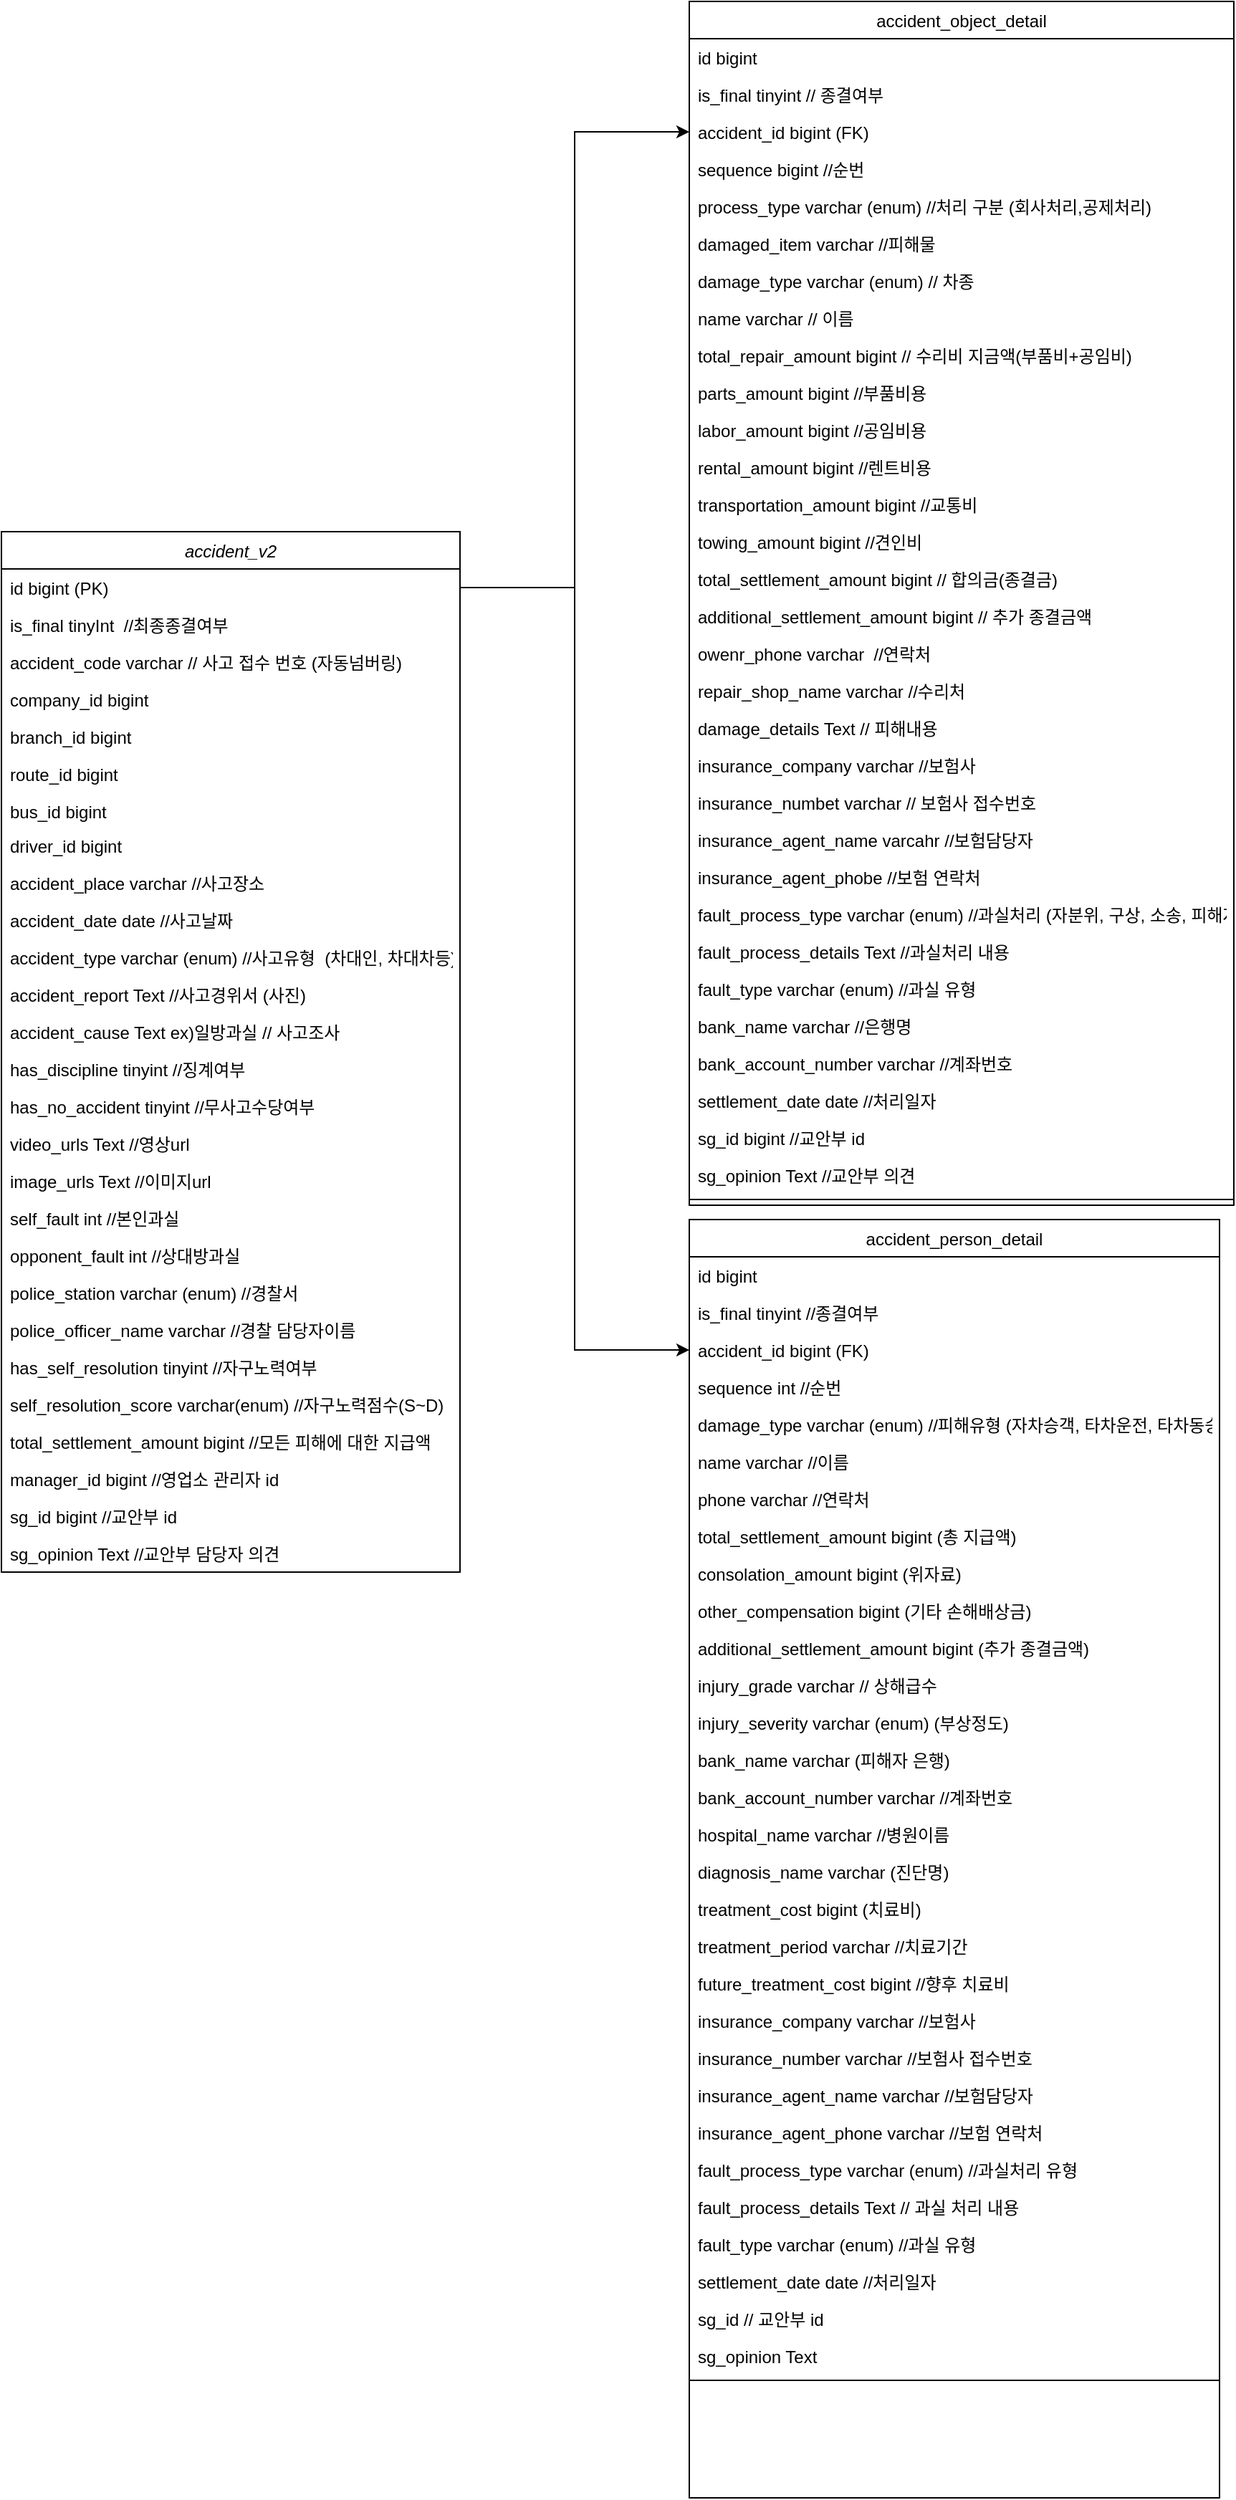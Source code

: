 <mxfile version="28.0.7">
  <diagram id="C5RBs43oDa-KdzZeNtuy" name="Page-1">
    <mxGraphModel dx="915" dy="1606" grid="1" gridSize="10" guides="1" tooltips="1" connect="1" arrows="1" fold="1" page="1" pageScale="1" pageWidth="827" pageHeight="1169" math="0" shadow="0">
      <root>
        <mxCell id="WIyWlLk6GJQsqaUBKTNV-0" />
        <mxCell id="WIyWlLk6GJQsqaUBKTNV-1" parent="WIyWlLk6GJQsqaUBKTNV-0" />
        <mxCell id="zkfFHV4jXpPFQw0GAbJ--0" value="accident_v2" style="swimlane;fontStyle=2;align=center;verticalAlign=top;childLayout=stackLayout;horizontal=1;startSize=26;horizontalStack=0;resizeParent=1;resizeLast=0;collapsible=1;marginBottom=0;rounded=0;shadow=0;strokeWidth=1;" parent="WIyWlLk6GJQsqaUBKTNV-1" vertex="1">
          <mxGeometry x="220" y="120" width="320" height="726" as="geometry">
            <mxRectangle x="230" y="140" width="160" height="26" as="alternateBounds" />
          </mxGeometry>
        </mxCell>
        <mxCell id="zkfFHV4jXpPFQw0GAbJ--1" value="id bigint (PK)" style="text;align=left;verticalAlign=top;spacingLeft=4;spacingRight=4;overflow=hidden;rotatable=0;points=[[0,0.5],[1,0.5]];portConstraint=eastwest;" parent="zkfFHV4jXpPFQw0GAbJ--0" vertex="1">
          <mxGeometry y="26" width="320" height="26" as="geometry" />
        </mxCell>
        <mxCell id="NTvxNlhx3VJAldwJsIOw-40" value="is_final tinyInt  //최종종결여부" style="text;align=left;verticalAlign=top;spacingLeft=4;spacingRight=4;overflow=hidden;rotatable=0;points=[[0,0.5],[1,0.5]];portConstraint=eastwest;rounded=0;shadow=0;html=0;" parent="zkfFHV4jXpPFQw0GAbJ--0" vertex="1">
          <mxGeometry y="52" width="320" height="26" as="geometry" />
        </mxCell>
        <mxCell id="zkfFHV4jXpPFQw0GAbJ--2" value="accident_code varchar // 사고 접수 번호 (자동넘버링)" style="text;align=left;verticalAlign=top;spacingLeft=4;spacingRight=4;overflow=hidden;rotatable=0;points=[[0,0.5],[1,0.5]];portConstraint=eastwest;rounded=0;shadow=0;html=0;" parent="zkfFHV4jXpPFQw0GAbJ--0" vertex="1">
          <mxGeometry y="78" width="320" height="26" as="geometry" />
        </mxCell>
        <mxCell id="zkfFHV4jXpPFQw0GAbJ--3" value="company_id bigint" style="text;align=left;verticalAlign=top;spacingLeft=4;spacingRight=4;overflow=hidden;rotatable=0;points=[[0,0.5],[1,0.5]];portConstraint=eastwest;rounded=0;shadow=0;html=0;" parent="zkfFHV4jXpPFQw0GAbJ--0" vertex="1">
          <mxGeometry y="104" width="320" height="26" as="geometry" />
        </mxCell>
        <mxCell id="NTvxNlhx3VJAldwJsIOw-1" value="branch_id bigint" style="text;align=left;verticalAlign=top;spacingLeft=4;spacingRight=4;overflow=hidden;rotatable=0;points=[[0,0.5],[1,0.5]];portConstraint=eastwest;rounded=0;shadow=0;html=0;" parent="zkfFHV4jXpPFQw0GAbJ--0" vertex="1">
          <mxGeometry y="130" width="320" height="26" as="geometry" />
        </mxCell>
        <mxCell id="NTvxNlhx3VJAldwJsIOw-0" value="route_id bigint" style="text;align=left;verticalAlign=top;spacingLeft=4;spacingRight=4;overflow=hidden;rotatable=0;points=[[0,0.5],[1,0.5]];portConstraint=eastwest;rounded=0;shadow=0;html=0;" parent="zkfFHV4jXpPFQw0GAbJ--0" vertex="1">
          <mxGeometry y="156" width="320" height="26" as="geometry" />
        </mxCell>
        <mxCell id="NTvxNlhx3VJAldwJsIOw-2" value="bus_id bigint" style="text;align=left;verticalAlign=top;spacingLeft=4;spacingRight=4;overflow=hidden;rotatable=0;points=[[0,0.5],[1,0.5]];portConstraint=eastwest;rounded=0;shadow=0;html=0;" parent="zkfFHV4jXpPFQw0GAbJ--0" vertex="1">
          <mxGeometry y="182" width="320" height="24" as="geometry" />
        </mxCell>
        <mxCell id="NTvxNlhx3VJAldwJsIOw-4" value="driver_id bigint" style="text;align=left;verticalAlign=top;spacingLeft=4;spacingRight=4;overflow=hidden;rotatable=0;points=[[0,0.5],[1,0.5]];portConstraint=eastwest;rounded=0;shadow=0;html=0;" parent="zkfFHV4jXpPFQw0GAbJ--0" vertex="1">
          <mxGeometry y="206" width="320" height="26" as="geometry" />
        </mxCell>
        <mxCell id="NTvxNlhx3VJAldwJsIOw-5" value="accident_place varchar //사고장소" style="text;align=left;verticalAlign=top;spacingLeft=4;spacingRight=4;overflow=hidden;rotatable=0;points=[[0,0.5],[1,0.5]];portConstraint=eastwest;rounded=0;shadow=0;html=0;" parent="zkfFHV4jXpPFQw0GAbJ--0" vertex="1">
          <mxGeometry y="232" width="320" height="26" as="geometry" />
        </mxCell>
        <mxCell id="NTvxNlhx3VJAldwJsIOw-3" value="accident_date date //사고날짜" style="text;align=left;verticalAlign=top;spacingLeft=4;spacingRight=4;overflow=hidden;rotatable=0;points=[[0,0.5],[1,0.5]];portConstraint=eastwest;rounded=0;shadow=0;html=0;" parent="zkfFHV4jXpPFQw0GAbJ--0" vertex="1">
          <mxGeometry y="258" width="320" height="26" as="geometry" />
        </mxCell>
        <mxCell id="NTvxNlhx3VJAldwJsIOw-6" value="accident_type varchar (enum) //사고유형  (차대인, 차대차등)" style="text;align=left;verticalAlign=top;spacingLeft=4;spacingRight=4;overflow=hidden;rotatable=0;points=[[0,0.5],[1,0.5]];portConstraint=eastwest;rounded=0;shadow=0;html=0;" parent="zkfFHV4jXpPFQw0GAbJ--0" vertex="1">
          <mxGeometry y="284" width="320" height="26" as="geometry" />
        </mxCell>
        <mxCell id="NTvxNlhx3VJAldwJsIOw-7" value="accident_report Text //사고경위서 (사진)" style="text;align=left;verticalAlign=top;spacingLeft=4;spacingRight=4;overflow=hidden;rotatable=0;points=[[0,0.5],[1,0.5]];portConstraint=eastwest;rounded=0;shadow=0;html=0;" parent="zkfFHV4jXpPFQw0GAbJ--0" vertex="1">
          <mxGeometry y="310" width="320" height="26" as="geometry" />
        </mxCell>
        <mxCell id="NTvxNlhx3VJAldwJsIOw-30" value="accident_cause Text ex)일방과실 // 사고조사" style="text;align=left;verticalAlign=top;spacingLeft=4;spacingRight=4;overflow=hidden;rotatable=0;points=[[0,0.5],[1,0.5]];portConstraint=eastwest;rounded=0;shadow=0;html=0;" parent="zkfFHV4jXpPFQw0GAbJ--0" vertex="1">
          <mxGeometry y="336" width="320" height="26" as="geometry" />
        </mxCell>
        <mxCell id="NTvxNlhx3VJAldwJsIOw-9" value="has_discipline tinyint //징계여부" style="text;align=left;verticalAlign=top;spacingLeft=4;spacingRight=4;overflow=hidden;rotatable=0;points=[[0,0.5],[1,0.5]];portConstraint=eastwest;rounded=0;shadow=0;html=0;" parent="zkfFHV4jXpPFQw0GAbJ--0" vertex="1">
          <mxGeometry y="362" width="320" height="26" as="geometry" />
        </mxCell>
        <mxCell id="NTvxNlhx3VJAldwJsIOw-10" value="has_no_accident tinyint //무사고수당여부" style="text;align=left;verticalAlign=top;spacingLeft=4;spacingRight=4;overflow=hidden;rotatable=0;points=[[0,0.5],[1,0.5]];portConstraint=eastwest;rounded=0;shadow=0;html=0;" parent="zkfFHV4jXpPFQw0GAbJ--0" vertex="1">
          <mxGeometry y="388" width="320" height="26" as="geometry" />
        </mxCell>
        <mxCell id="NTvxNlhx3VJAldwJsIOw-11" value="video_urls Text //영상url" style="text;align=left;verticalAlign=top;spacingLeft=4;spacingRight=4;overflow=hidden;rotatable=0;points=[[0,0.5],[1,0.5]];portConstraint=eastwest;rounded=0;shadow=0;html=0;" parent="zkfFHV4jXpPFQw0GAbJ--0" vertex="1">
          <mxGeometry y="414" width="320" height="26" as="geometry" />
        </mxCell>
        <mxCell id="NTvxNlhx3VJAldwJsIOw-12" value="image_urls Text //이미지url" style="text;align=left;verticalAlign=top;spacingLeft=4;spacingRight=4;overflow=hidden;rotatable=0;points=[[0,0.5],[1,0.5]];portConstraint=eastwest;rounded=0;shadow=0;html=0;" parent="zkfFHV4jXpPFQw0GAbJ--0" vertex="1">
          <mxGeometry y="440" width="320" height="26" as="geometry" />
        </mxCell>
        <mxCell id="NTvxNlhx3VJAldwJsIOw-32" value="self_fault int //본인과실" style="text;align=left;verticalAlign=top;spacingLeft=4;spacingRight=4;overflow=hidden;rotatable=0;points=[[0,0.5],[1,0.5]];portConstraint=eastwest;rounded=0;shadow=0;html=0;" parent="zkfFHV4jXpPFQw0GAbJ--0" vertex="1">
          <mxGeometry y="466" width="320" height="26" as="geometry" />
        </mxCell>
        <mxCell id="NTvxNlhx3VJAldwJsIOw-34" value="opponent_fault int //상대방과실" style="text;align=left;verticalAlign=top;spacingLeft=4;spacingRight=4;overflow=hidden;rotatable=0;points=[[0,0.5],[1,0.5]];portConstraint=eastwest;rounded=0;shadow=0;html=0;" parent="zkfFHV4jXpPFQw0GAbJ--0" vertex="1">
          <mxGeometry y="492" width="320" height="26" as="geometry" />
        </mxCell>
        <mxCell id="NTvxNlhx3VJAldwJsIOw-35" value="police_station varchar (enum) //경찰서" style="text;align=left;verticalAlign=top;spacingLeft=4;spacingRight=4;overflow=hidden;rotatable=0;points=[[0,0.5],[1,0.5]];portConstraint=eastwest;rounded=0;shadow=0;html=0;" parent="zkfFHV4jXpPFQw0GAbJ--0" vertex="1">
          <mxGeometry y="518" width="320" height="26" as="geometry" />
        </mxCell>
        <mxCell id="NTvxNlhx3VJAldwJsIOw-36" value="police_officer_name varchar //경찰 담당자이름" style="text;align=left;verticalAlign=top;spacingLeft=4;spacingRight=4;overflow=hidden;rotatable=0;points=[[0,0.5],[1,0.5]];portConstraint=eastwest;rounded=0;shadow=0;html=0;" parent="zkfFHV4jXpPFQw0GAbJ--0" vertex="1">
          <mxGeometry y="544" width="320" height="26" as="geometry" />
        </mxCell>
        <mxCell id="NTvxNlhx3VJAldwJsIOw-37" value="has_self_resolution tinyint //자구노력여부" style="text;align=left;verticalAlign=top;spacingLeft=4;spacingRight=4;overflow=hidden;rotatable=0;points=[[0,0.5],[1,0.5]];portConstraint=eastwest;rounded=0;shadow=0;html=0;" parent="zkfFHV4jXpPFQw0GAbJ--0" vertex="1">
          <mxGeometry y="570" width="320" height="26" as="geometry" />
        </mxCell>
        <mxCell id="NTvxNlhx3VJAldwJsIOw-33" value="self_resolution_score varchar(enum) //자구노력점수(S~D)" style="text;align=left;verticalAlign=top;spacingLeft=4;spacingRight=4;overflow=hidden;rotatable=0;points=[[0,0.5],[1,0.5]];portConstraint=eastwest;rounded=0;shadow=0;html=0;" parent="zkfFHV4jXpPFQw0GAbJ--0" vertex="1">
          <mxGeometry y="596" width="320" height="26" as="geometry" />
        </mxCell>
        <mxCell id="NTvxNlhx3VJAldwJsIOw-130" value="total_settlement_amount bigint //모든 피해에 대한 지급액" style="text;align=left;verticalAlign=top;spacingLeft=4;spacingRight=4;overflow=hidden;rotatable=0;points=[[0,0.5],[1,0.5]];portConstraint=eastwest;rounded=0;shadow=0;html=0;" parent="zkfFHV4jXpPFQw0GAbJ--0" vertex="1">
          <mxGeometry y="622" width="320" height="26" as="geometry" />
        </mxCell>
        <mxCell id="NTvxNlhx3VJAldwJsIOw-38" value="manager_id bigint //영업소 관리자 id" style="text;align=left;verticalAlign=top;spacingLeft=4;spacingRight=4;overflow=hidden;rotatable=0;points=[[0,0.5],[1,0.5]];portConstraint=eastwest;rounded=0;shadow=0;html=0;" parent="zkfFHV4jXpPFQw0GAbJ--0" vertex="1">
          <mxGeometry y="648" width="320" height="26" as="geometry" />
        </mxCell>
        <mxCell id="NTvxNlhx3VJAldwJsIOw-39" value="sg_id bigint //교안부 id" style="text;align=left;verticalAlign=top;spacingLeft=4;spacingRight=4;overflow=hidden;rotatable=0;points=[[0,0.5],[1,0.5]];portConstraint=eastwest;rounded=0;shadow=0;html=0;" parent="zkfFHV4jXpPFQw0GAbJ--0" vertex="1">
          <mxGeometry y="674" width="320" height="26" as="geometry" />
        </mxCell>
        <mxCell id="2qtNF5aXrWqGeHjNWVs2-3" value="sg_opinion Text //교안부 담당자 의견" style="text;align=left;verticalAlign=top;spacingLeft=4;spacingRight=4;overflow=hidden;rotatable=0;points=[[0,0.5],[1,0.5]];portConstraint=eastwest;rounded=0;shadow=0;html=0;" vertex="1" parent="zkfFHV4jXpPFQw0GAbJ--0">
          <mxGeometry y="700" width="320" height="26" as="geometry" />
        </mxCell>
        <mxCell id="zkfFHV4jXpPFQw0GAbJ--6" value="accident_person_detail" style="swimlane;fontStyle=0;align=center;verticalAlign=top;childLayout=stackLayout;horizontal=1;startSize=26;horizontalStack=0;resizeParent=1;resizeLast=0;collapsible=1;marginBottom=0;rounded=0;shadow=0;strokeWidth=1;" parent="WIyWlLk6GJQsqaUBKTNV-1" vertex="1">
          <mxGeometry x="700" y="600" width="370" height="892" as="geometry">
            <mxRectangle x="130" y="380" width="160" height="26" as="alternateBounds" />
          </mxGeometry>
        </mxCell>
        <mxCell id="zkfFHV4jXpPFQw0GAbJ--7" value="id bigint" style="text;align=left;verticalAlign=top;spacingLeft=4;spacingRight=4;overflow=hidden;rotatable=0;points=[[0,0.5],[1,0.5]];portConstraint=eastwest;" parent="zkfFHV4jXpPFQw0GAbJ--6" vertex="1">
          <mxGeometry y="26" width="370" height="26" as="geometry" />
        </mxCell>
        <mxCell id="NTvxNlhx3VJAldwJsIOw-71" value="is_final tinyint //종결여부" style="text;align=left;verticalAlign=top;spacingLeft=4;spacingRight=4;overflow=hidden;rotatable=0;points=[[0,0.5],[1,0.5]];portConstraint=eastwest;rounded=0;shadow=0;html=0;" parent="zkfFHV4jXpPFQw0GAbJ--6" vertex="1">
          <mxGeometry y="52" width="370" height="26" as="geometry" />
        </mxCell>
        <mxCell id="NTvxNlhx3VJAldwJsIOw-72" value="accident_id bigint (FK)" style="text;align=left;verticalAlign=top;spacingLeft=4;spacingRight=4;overflow=hidden;rotatable=0;points=[[0,0.5],[1,0.5]];portConstraint=eastwest;rounded=0;shadow=0;html=0;" parent="zkfFHV4jXpPFQw0GAbJ--6" vertex="1">
          <mxGeometry y="78" width="370" height="26" as="geometry" />
        </mxCell>
        <mxCell id="NTvxNlhx3VJAldwJsIOw-73" value="sequence int //순번" style="text;align=left;verticalAlign=top;spacingLeft=4;spacingRight=4;overflow=hidden;rotatable=0;points=[[0,0.5],[1,0.5]];portConstraint=eastwest;rounded=0;shadow=0;html=0;" parent="zkfFHV4jXpPFQw0GAbJ--6" vertex="1">
          <mxGeometry y="104" width="370" height="26" as="geometry" />
        </mxCell>
        <mxCell id="NTvxNlhx3VJAldwJsIOw-74" value="damage_type varchar (enum) //피해유형 (자차승객, 타차운전, 타차동승)" style="text;align=left;verticalAlign=top;spacingLeft=4;spacingRight=4;overflow=hidden;rotatable=0;points=[[0,0.5],[1,0.5]];portConstraint=eastwest;rounded=0;shadow=0;html=0;" parent="zkfFHV4jXpPFQw0GAbJ--6" vertex="1">
          <mxGeometry y="130" width="370" height="26" as="geometry" />
        </mxCell>
        <mxCell id="NTvxNlhx3VJAldwJsIOw-75" value="name varchar //이름" style="text;align=left;verticalAlign=top;spacingLeft=4;spacingRight=4;overflow=hidden;rotatable=0;points=[[0,0.5],[1,0.5]];portConstraint=eastwest;rounded=0;shadow=0;html=0;" parent="zkfFHV4jXpPFQw0GAbJ--6" vertex="1">
          <mxGeometry y="156" width="370" height="26" as="geometry" />
        </mxCell>
        <mxCell id="NTvxNlhx3VJAldwJsIOw-76" value="phone varchar //연락처" style="text;align=left;verticalAlign=top;spacingLeft=4;spacingRight=4;overflow=hidden;rotatable=0;points=[[0,0.5],[1,0.5]];portConstraint=eastwest;rounded=0;shadow=0;html=0;" parent="zkfFHV4jXpPFQw0GAbJ--6" vertex="1">
          <mxGeometry y="182" width="370" height="26" as="geometry" />
        </mxCell>
        <mxCell id="NTvxNlhx3VJAldwJsIOw-77" value="total_settlement_amount bigint (총 지급액)" style="text;align=left;verticalAlign=top;spacingLeft=4;spacingRight=4;overflow=hidden;rotatable=0;points=[[0,0.5],[1,0.5]];portConstraint=eastwest;rounded=0;shadow=0;html=0;" parent="zkfFHV4jXpPFQw0GAbJ--6" vertex="1">
          <mxGeometry y="208" width="370" height="26" as="geometry" />
        </mxCell>
        <mxCell id="NTvxNlhx3VJAldwJsIOw-92" value="consolation_amount bigint (위자료)" style="text;align=left;verticalAlign=top;spacingLeft=4;spacingRight=4;overflow=hidden;rotatable=0;points=[[0,0.5],[1,0.5]];portConstraint=eastwest;rounded=0;shadow=0;html=0;" parent="zkfFHV4jXpPFQw0GAbJ--6" vertex="1">
          <mxGeometry y="234" width="370" height="26" as="geometry" />
        </mxCell>
        <mxCell id="NTvxNlhx3VJAldwJsIOw-81" value="other_compensation bigint (기타 손해배상금)" style="text;align=left;verticalAlign=top;spacingLeft=4;spacingRight=4;overflow=hidden;rotatable=0;points=[[0,0.5],[1,0.5]];portConstraint=eastwest;rounded=0;shadow=0;html=0;" parent="zkfFHV4jXpPFQw0GAbJ--6" vertex="1">
          <mxGeometry y="260" width="370" height="26" as="geometry" />
        </mxCell>
        <mxCell id="NTvxNlhx3VJAldwJsIOw-91" value="additional_settlement_amount bigint (추가 종결금액)" style="text;align=left;verticalAlign=top;spacingLeft=4;spacingRight=4;overflow=hidden;rotatable=0;points=[[0,0.5],[1,0.5]];portConstraint=eastwest;rounded=0;shadow=0;html=0;" parent="zkfFHV4jXpPFQw0GAbJ--6" vertex="1">
          <mxGeometry y="286" width="370" height="26" as="geometry" />
        </mxCell>
        <mxCell id="NTvxNlhx3VJAldwJsIOw-85" value="injury_grade varchar // 상해급수" style="text;align=left;verticalAlign=top;spacingLeft=4;spacingRight=4;overflow=hidden;rotatable=0;points=[[0,0.5],[1,0.5]];portConstraint=eastwest;rounded=0;shadow=0;html=0;" parent="zkfFHV4jXpPFQw0GAbJ--6" vertex="1">
          <mxGeometry y="312" width="370" height="26" as="geometry" />
        </mxCell>
        <mxCell id="NTvxNlhx3VJAldwJsIOw-90" value="injury_severity varchar (enum) (부상정도)" style="text;align=left;verticalAlign=top;spacingLeft=4;spacingRight=4;overflow=hidden;rotatable=0;points=[[0,0.5],[1,0.5]];portConstraint=eastwest;rounded=0;shadow=0;html=0;" parent="zkfFHV4jXpPFQw0GAbJ--6" vertex="1">
          <mxGeometry y="338" width="370" height="26" as="geometry" />
        </mxCell>
        <mxCell id="NTvxNlhx3VJAldwJsIOw-86" value="bank_name varchar (피해자 은행)" style="text;align=left;verticalAlign=top;spacingLeft=4;spacingRight=4;overflow=hidden;rotatable=0;points=[[0,0.5],[1,0.5]];portConstraint=eastwest;rounded=0;shadow=0;html=0;" parent="zkfFHV4jXpPFQw0GAbJ--6" vertex="1">
          <mxGeometry y="364" width="370" height="26" as="geometry" />
        </mxCell>
        <mxCell id="NTvxNlhx3VJAldwJsIOw-93" value="bank_account_number varchar //계좌번호" style="text;align=left;verticalAlign=top;spacingLeft=4;spacingRight=4;overflow=hidden;rotatable=0;points=[[0,0.5],[1,0.5]];portConstraint=eastwest;rounded=0;shadow=0;html=0;" parent="zkfFHV4jXpPFQw0GAbJ--6" vertex="1">
          <mxGeometry y="390" width="370" height="26" as="geometry" />
        </mxCell>
        <mxCell id="NTvxNlhx3VJAldwJsIOw-87" value="hospital_name varchar //병원이름" style="text;align=left;verticalAlign=top;spacingLeft=4;spacingRight=4;overflow=hidden;rotatable=0;points=[[0,0.5],[1,0.5]];portConstraint=eastwest;rounded=0;shadow=0;html=0;" parent="zkfFHV4jXpPFQw0GAbJ--6" vertex="1">
          <mxGeometry y="416" width="370" height="26" as="geometry" />
        </mxCell>
        <mxCell id="NTvxNlhx3VJAldwJsIOw-88" value="diagnosis_name varchar (진단명)" style="text;align=left;verticalAlign=top;spacingLeft=4;spacingRight=4;overflow=hidden;rotatable=0;points=[[0,0.5],[1,0.5]];portConstraint=eastwest;rounded=0;shadow=0;html=0;" parent="zkfFHV4jXpPFQw0GAbJ--6" vertex="1">
          <mxGeometry y="442" width="370" height="26" as="geometry" />
        </mxCell>
        <mxCell id="NTvxNlhx3VJAldwJsIOw-89" value="treatment_cost bigint (치료비)" style="text;align=left;verticalAlign=top;spacingLeft=4;spacingRight=4;overflow=hidden;rotatable=0;points=[[0,0.5],[1,0.5]];portConstraint=eastwest;rounded=0;shadow=0;html=0;" parent="zkfFHV4jXpPFQw0GAbJ--6" vertex="1">
          <mxGeometry y="468" width="370" height="26" as="geometry" />
        </mxCell>
        <mxCell id="NTvxNlhx3VJAldwJsIOw-84" value="treatment_period varchar //치료기간" style="text;align=left;verticalAlign=top;spacingLeft=4;spacingRight=4;overflow=hidden;rotatable=0;points=[[0,0.5],[1,0.5]];portConstraint=eastwest;rounded=0;shadow=0;html=0;" parent="zkfFHV4jXpPFQw0GAbJ--6" vertex="1">
          <mxGeometry y="494" width="370" height="26" as="geometry" />
        </mxCell>
        <mxCell id="NTvxNlhx3VJAldwJsIOw-83" value="future_treatment_cost bigint //향후 치료비" style="text;align=left;verticalAlign=top;spacingLeft=4;spacingRight=4;overflow=hidden;rotatable=0;points=[[0,0.5],[1,0.5]];portConstraint=eastwest;rounded=0;shadow=0;html=0;" parent="zkfFHV4jXpPFQw0GAbJ--6" vertex="1">
          <mxGeometry y="520" width="370" height="26" as="geometry" />
        </mxCell>
        <mxCell id="NTvxNlhx3VJAldwJsIOw-80" value="insurance_company varchar //보험사" style="text;align=left;verticalAlign=top;spacingLeft=4;spacingRight=4;overflow=hidden;rotatable=0;points=[[0,0.5],[1,0.5]];portConstraint=eastwest;rounded=0;shadow=0;html=0;" parent="zkfFHV4jXpPFQw0GAbJ--6" vertex="1">
          <mxGeometry y="546" width="370" height="26" as="geometry" />
        </mxCell>
        <mxCell id="NTvxNlhx3VJAldwJsIOw-78" value="insurance_number varchar //보험사 접수번호" style="text;align=left;verticalAlign=top;spacingLeft=4;spacingRight=4;overflow=hidden;rotatable=0;points=[[0,0.5],[1,0.5]];portConstraint=eastwest;rounded=0;shadow=0;html=0;" parent="zkfFHV4jXpPFQw0GAbJ--6" vertex="1">
          <mxGeometry y="572" width="370" height="26" as="geometry" />
        </mxCell>
        <mxCell id="NTvxNlhx3VJAldwJsIOw-79" value="insurance_agent_name varchar //보험담당자" style="text;align=left;verticalAlign=top;spacingLeft=4;spacingRight=4;overflow=hidden;rotatable=0;points=[[0,0.5],[1,0.5]];portConstraint=eastwest;rounded=0;shadow=0;html=0;" parent="zkfFHV4jXpPFQw0GAbJ--6" vertex="1">
          <mxGeometry y="598" width="370" height="26" as="geometry" />
        </mxCell>
        <mxCell id="NTvxNlhx3VJAldwJsIOw-96" value="insurance_agent_phone varchar //보험 연락처" style="text;align=left;verticalAlign=top;spacingLeft=4;spacingRight=4;overflow=hidden;rotatable=0;points=[[0,0.5],[1,0.5]];portConstraint=eastwest;rounded=0;shadow=0;html=0;" parent="zkfFHV4jXpPFQw0GAbJ--6" vertex="1">
          <mxGeometry y="624" width="370" height="26" as="geometry" />
        </mxCell>
        <mxCell id="NTvxNlhx3VJAldwJsIOw-97" value="fault_process_type varchar (enum) //과실처리 유형 " style="text;align=left;verticalAlign=top;spacingLeft=4;spacingRight=4;overflow=hidden;rotatable=0;points=[[0,0.5],[1,0.5]];portConstraint=eastwest;rounded=0;shadow=0;html=0;" parent="zkfFHV4jXpPFQw0GAbJ--6" vertex="1">
          <mxGeometry y="650" width="370" height="26" as="geometry" />
        </mxCell>
        <mxCell id="NTvxNlhx3VJAldwJsIOw-98" value="fault_process_details Text // 과실 처리 내용" style="text;align=left;verticalAlign=top;spacingLeft=4;spacingRight=4;overflow=hidden;rotatable=0;points=[[0,0.5],[1,0.5]];portConstraint=eastwest;rounded=0;shadow=0;html=0;" parent="zkfFHV4jXpPFQw0GAbJ--6" vertex="1">
          <mxGeometry y="676" width="370" height="26" as="geometry" />
        </mxCell>
        <mxCell id="NTvxNlhx3VJAldwJsIOw-99" value="fault_type varchar (enum) //과실 유형" style="text;align=left;verticalAlign=top;spacingLeft=4;spacingRight=4;overflow=hidden;rotatable=0;points=[[0,0.5],[1,0.5]];portConstraint=eastwest;rounded=0;shadow=0;html=0;" parent="zkfFHV4jXpPFQw0GAbJ--6" vertex="1">
          <mxGeometry y="702" width="370" height="26" as="geometry" />
        </mxCell>
        <mxCell id="NTvxNlhx3VJAldwJsIOw-101" value="settlement_date date //처리일자" style="text;align=left;verticalAlign=top;spacingLeft=4;spacingRight=4;overflow=hidden;rotatable=0;points=[[0,0.5],[1,0.5]];portConstraint=eastwest;rounded=0;shadow=0;html=0;" parent="zkfFHV4jXpPFQw0GAbJ--6" vertex="1">
          <mxGeometry y="728" width="370" height="26" as="geometry" />
        </mxCell>
        <mxCell id="2qtNF5aXrWqGeHjNWVs2-1" value="sg_id // 교안부 id" style="text;align=left;verticalAlign=top;spacingLeft=4;spacingRight=4;overflow=hidden;rotatable=0;points=[[0,0.5],[1,0.5]];portConstraint=eastwest;rounded=0;shadow=0;html=0;" vertex="1" parent="zkfFHV4jXpPFQw0GAbJ--6">
          <mxGeometry y="754" width="370" height="26" as="geometry" />
        </mxCell>
        <mxCell id="NTvxNlhx3VJAldwJsIOw-102" value="sg_opinion Text " style="text;align=left;verticalAlign=top;spacingLeft=4;spacingRight=4;overflow=hidden;rotatable=0;points=[[0,0.5],[1,0.5]];portConstraint=eastwest;rounded=0;shadow=0;html=0;" parent="zkfFHV4jXpPFQw0GAbJ--6" vertex="1">
          <mxGeometry y="780" width="370" height="26" as="geometry" />
        </mxCell>
        <mxCell id="zkfFHV4jXpPFQw0GAbJ--9" value="" style="line;html=1;strokeWidth=1;align=left;verticalAlign=middle;spacingTop=-1;spacingLeft=3;spacingRight=3;rotatable=0;labelPosition=right;points=[];portConstraint=eastwest;" parent="zkfFHV4jXpPFQw0GAbJ--6" vertex="1">
          <mxGeometry y="806" width="370" height="8" as="geometry" />
        </mxCell>
        <mxCell id="zkfFHV4jXpPFQw0GAbJ--13" value="accident_object_detail" style="swimlane;fontStyle=0;align=center;verticalAlign=top;childLayout=stackLayout;horizontal=1;startSize=26;horizontalStack=0;resizeParent=1;resizeLast=0;collapsible=1;marginBottom=0;rounded=0;shadow=0;strokeWidth=1;" parent="WIyWlLk6GJQsqaUBKTNV-1" vertex="1">
          <mxGeometry x="700" y="-250" width="380" height="840" as="geometry">
            <mxRectangle x="340" y="380" width="170" height="26" as="alternateBounds" />
          </mxGeometry>
        </mxCell>
        <mxCell id="zkfFHV4jXpPFQw0GAbJ--14" value="id bigint" style="text;align=left;verticalAlign=top;spacingLeft=4;spacingRight=4;overflow=hidden;rotatable=0;points=[[0,0.5],[1,0.5]];portConstraint=eastwest;" parent="zkfFHV4jXpPFQw0GAbJ--13" vertex="1">
          <mxGeometry y="26" width="380" height="26" as="geometry" />
        </mxCell>
        <mxCell id="NTvxNlhx3VJAldwJsIOw-105" value="is_final tinyint // 종결여부" style="text;align=left;verticalAlign=top;spacingLeft=4;spacingRight=4;overflow=hidden;rotatable=0;points=[[0,0.5],[1,0.5]];portConstraint=eastwest;" parent="zkfFHV4jXpPFQw0GAbJ--13" vertex="1">
          <mxGeometry y="52" width="380" height="26" as="geometry" />
        </mxCell>
        <mxCell id="NTvxNlhx3VJAldwJsIOw-110" value="accident_id bigint (FK)" style="text;align=left;verticalAlign=top;spacingLeft=4;spacingRight=4;overflow=hidden;rotatable=0;points=[[0,0.5],[1,0.5]];portConstraint=eastwest;" parent="zkfFHV4jXpPFQw0GAbJ--13" vertex="1">
          <mxGeometry y="78" width="380" height="26" as="geometry" />
        </mxCell>
        <mxCell id="NTvxNlhx3VJAldwJsIOw-107" value="sequence bigint //순번" style="text;align=left;verticalAlign=top;spacingLeft=4;spacingRight=4;overflow=hidden;rotatable=0;points=[[0,0.5],[1,0.5]];portConstraint=eastwest;" parent="zkfFHV4jXpPFQw0GAbJ--13" vertex="1">
          <mxGeometry y="104" width="380" height="26" as="geometry" />
        </mxCell>
        <mxCell id="NTvxNlhx3VJAldwJsIOw-109" value="process_type varchar (enum) //처리 구분 (회사처리,공제처리)" style="text;align=left;verticalAlign=top;spacingLeft=4;spacingRight=4;overflow=hidden;rotatable=0;points=[[0,0.5],[1,0.5]];portConstraint=eastwest;" parent="zkfFHV4jXpPFQw0GAbJ--13" vertex="1">
          <mxGeometry y="130" width="380" height="26" as="geometry" />
        </mxCell>
        <mxCell id="2qtNF5aXrWqGeHjNWVs2-4" value="damaged_item varchar //피해물" style="text;align=left;verticalAlign=top;spacingLeft=4;spacingRight=4;overflow=hidden;rotatable=0;points=[[0,0.5],[1,0.5]];portConstraint=eastwest;" vertex="1" parent="zkfFHV4jXpPFQw0GAbJ--13">
          <mxGeometry y="156" width="380" height="26" as="geometry" />
        </mxCell>
        <mxCell id="NTvxNlhx3VJAldwJsIOw-111" value="damage_type varchar (enum) // 차종" style="text;align=left;verticalAlign=top;spacingLeft=4;spacingRight=4;overflow=hidden;rotatable=0;points=[[0,0.5],[1,0.5]];portConstraint=eastwest;" parent="zkfFHV4jXpPFQw0GAbJ--13" vertex="1">
          <mxGeometry y="182" width="380" height="26" as="geometry" />
        </mxCell>
        <mxCell id="2qtNF5aXrWqGeHjNWVs2-5" value="name varchar // 이름" style="text;align=left;verticalAlign=top;spacingLeft=4;spacingRight=4;overflow=hidden;rotatable=0;points=[[0,0.5],[1,0.5]];portConstraint=eastwest;" vertex="1" parent="zkfFHV4jXpPFQw0GAbJ--13">
          <mxGeometry y="208" width="380" height="26" as="geometry" />
        </mxCell>
        <mxCell id="NTvxNlhx3VJAldwJsIOw-112" value="total_repair_amount bigint // 수리비 지금액(부품비+공임비)" style="text;align=left;verticalAlign=top;spacingLeft=4;spacingRight=4;overflow=hidden;rotatable=0;points=[[0,0.5],[1,0.5]];portConstraint=eastwest;" parent="zkfFHV4jXpPFQw0GAbJ--13" vertex="1">
          <mxGeometry y="234" width="380" height="26" as="geometry" />
        </mxCell>
        <mxCell id="NTvxNlhx3VJAldwJsIOw-114" value="parts_amount bigint //부품비용" style="text;align=left;verticalAlign=top;spacingLeft=4;spacingRight=4;overflow=hidden;rotatable=0;points=[[0,0.5],[1,0.5]];portConstraint=eastwest;" parent="zkfFHV4jXpPFQw0GAbJ--13" vertex="1">
          <mxGeometry y="260" width="380" height="26" as="geometry" />
        </mxCell>
        <mxCell id="NTvxNlhx3VJAldwJsIOw-117" value="labor_amount bigint //공임비용" style="text;align=left;verticalAlign=top;spacingLeft=4;spacingRight=4;overflow=hidden;rotatable=0;points=[[0,0.5],[1,0.5]];portConstraint=eastwest;" parent="zkfFHV4jXpPFQw0GAbJ--13" vertex="1">
          <mxGeometry y="286" width="380" height="26" as="geometry" />
        </mxCell>
        <mxCell id="NTvxNlhx3VJAldwJsIOw-116" value="rental_amount bigint //렌트비용" style="text;align=left;verticalAlign=top;spacingLeft=4;spacingRight=4;overflow=hidden;rotatable=0;points=[[0,0.5],[1,0.5]];portConstraint=eastwest;" parent="zkfFHV4jXpPFQw0GAbJ--13" vertex="1">
          <mxGeometry y="312" width="380" height="26" as="geometry" />
        </mxCell>
        <mxCell id="NTvxNlhx3VJAldwJsIOw-113" value="transportation_amount bigint //교통비" style="text;align=left;verticalAlign=top;spacingLeft=4;spacingRight=4;overflow=hidden;rotatable=0;points=[[0,0.5],[1,0.5]];portConstraint=eastwest;" parent="zkfFHV4jXpPFQw0GAbJ--13" vertex="1">
          <mxGeometry y="338" width="380" height="26" as="geometry" />
        </mxCell>
        <mxCell id="NTvxNlhx3VJAldwJsIOw-115" value="towing_amount bigint //견인비" style="text;align=left;verticalAlign=top;spacingLeft=4;spacingRight=4;overflow=hidden;rotatable=0;points=[[0,0.5],[1,0.5]];portConstraint=eastwest;" parent="zkfFHV4jXpPFQw0GAbJ--13" vertex="1">
          <mxGeometry y="364" width="380" height="26" as="geometry" />
        </mxCell>
        <mxCell id="NTvxNlhx3VJAldwJsIOw-106" value="total_settlement_amount bigint // 합의금(종결금)" style="text;align=left;verticalAlign=top;spacingLeft=4;spacingRight=4;overflow=hidden;rotatable=0;points=[[0,0.5],[1,0.5]];portConstraint=eastwest;" parent="zkfFHV4jXpPFQw0GAbJ--13" vertex="1">
          <mxGeometry y="390" width="380" height="26" as="geometry" />
        </mxCell>
        <mxCell id="NTvxNlhx3VJAldwJsIOw-108" value="additional_settlement_amount bigint // 추가 종결금액" style="text;align=left;verticalAlign=top;spacingLeft=4;spacingRight=4;overflow=hidden;rotatable=0;points=[[0,0.5],[1,0.5]];portConstraint=eastwest;" parent="zkfFHV4jXpPFQw0GAbJ--13" vertex="1">
          <mxGeometry y="416" width="380" height="26" as="geometry" />
        </mxCell>
        <mxCell id="NTvxNlhx3VJAldwJsIOw-104" value="owenr_phone varchar  //연락처" style="text;align=left;verticalAlign=top;spacingLeft=4;spacingRight=4;overflow=hidden;rotatable=0;points=[[0,0.5],[1,0.5]];portConstraint=eastwest;" parent="zkfFHV4jXpPFQw0GAbJ--13" vertex="1">
          <mxGeometry y="442" width="380" height="26" as="geometry" />
        </mxCell>
        <mxCell id="NTvxNlhx3VJAldwJsIOw-118" value="repair_shop_name varchar //수리처" style="text;align=left;verticalAlign=top;spacingLeft=4;spacingRight=4;overflow=hidden;rotatable=0;points=[[0,0.5],[1,0.5]];portConstraint=eastwest;" parent="zkfFHV4jXpPFQw0GAbJ--13" vertex="1">
          <mxGeometry y="468" width="380" height="26" as="geometry" />
        </mxCell>
        <mxCell id="NTvxNlhx3VJAldwJsIOw-120" value="damage_details Text // 피해내용" style="text;align=left;verticalAlign=top;spacingLeft=4;spacingRight=4;overflow=hidden;rotatable=0;points=[[0,0.5],[1,0.5]];portConstraint=eastwest;" parent="zkfFHV4jXpPFQw0GAbJ--13" vertex="1">
          <mxGeometry y="494" width="380" height="26" as="geometry" />
        </mxCell>
        <mxCell id="NTvxNlhx3VJAldwJsIOw-119" value="insurance_company varchar //보험사" style="text;align=left;verticalAlign=top;spacingLeft=4;spacingRight=4;overflow=hidden;rotatable=0;points=[[0,0.5],[1,0.5]];portConstraint=eastwest;" parent="zkfFHV4jXpPFQw0GAbJ--13" vertex="1">
          <mxGeometry y="520" width="380" height="26" as="geometry" />
        </mxCell>
        <mxCell id="NTvxNlhx3VJAldwJsIOw-121" value="insurance_numbet varchar // 보험사 접수번호" style="text;align=left;verticalAlign=top;spacingLeft=4;spacingRight=4;overflow=hidden;rotatable=0;points=[[0,0.5],[1,0.5]];portConstraint=eastwest;" parent="zkfFHV4jXpPFQw0GAbJ--13" vertex="1">
          <mxGeometry y="546" width="380" height="26" as="geometry" />
        </mxCell>
        <mxCell id="NTvxNlhx3VJAldwJsIOw-122" value="insurance_agent_name varcahr //보험담당자" style="text;align=left;verticalAlign=top;spacingLeft=4;spacingRight=4;overflow=hidden;rotatable=0;points=[[0,0.5],[1,0.5]];portConstraint=eastwest;" parent="zkfFHV4jXpPFQw0GAbJ--13" vertex="1">
          <mxGeometry y="572" width="380" height="26" as="geometry" />
        </mxCell>
        <mxCell id="NTvxNlhx3VJAldwJsIOw-123" value="insurance_agent_phobe //보험 연락처" style="text;align=left;verticalAlign=top;spacingLeft=4;spacingRight=4;overflow=hidden;rotatable=0;points=[[0,0.5],[1,0.5]];portConstraint=eastwest;" parent="zkfFHV4jXpPFQw0GAbJ--13" vertex="1">
          <mxGeometry y="598" width="380" height="26" as="geometry" />
        </mxCell>
        <mxCell id="NTvxNlhx3VJAldwJsIOw-128" value="fault_process_type varchar (enum) //과실처리 (자분위, 구상, 소송, 피해자직접청구권)" style="text;align=left;verticalAlign=top;spacingLeft=4;spacingRight=4;overflow=hidden;rotatable=0;points=[[0,0.5],[1,0.5]];portConstraint=eastwest;" parent="zkfFHV4jXpPFQw0GAbJ--13" vertex="1">
          <mxGeometry y="624" width="380" height="26" as="geometry" />
        </mxCell>
        <mxCell id="NTvxNlhx3VJAldwJsIOw-124" value="fault_process_details Text //과실처리 내용" style="text;align=left;verticalAlign=top;spacingLeft=4;spacingRight=4;overflow=hidden;rotatable=0;points=[[0,0.5],[1,0.5]];portConstraint=eastwest;" parent="zkfFHV4jXpPFQw0GAbJ--13" vertex="1">
          <mxGeometry y="650" width="380" height="26" as="geometry" />
        </mxCell>
        <mxCell id="NTvxNlhx3VJAldwJsIOw-125" value="fault_type varchar (enum) //과실 유형" style="text;align=left;verticalAlign=top;spacingLeft=4;spacingRight=4;overflow=hidden;rotatable=0;points=[[0,0.5],[1,0.5]];portConstraint=eastwest;" parent="zkfFHV4jXpPFQw0GAbJ--13" vertex="1">
          <mxGeometry y="676" width="380" height="26" as="geometry" />
        </mxCell>
        <mxCell id="NTvxNlhx3VJAldwJsIOw-126" value="bank_name varchar //은행명" style="text;align=left;verticalAlign=top;spacingLeft=4;spacingRight=4;overflow=hidden;rotatable=0;points=[[0,0.5],[1,0.5]];portConstraint=eastwest;" parent="zkfFHV4jXpPFQw0GAbJ--13" vertex="1">
          <mxGeometry y="702" width="380" height="26" as="geometry" />
        </mxCell>
        <mxCell id="NTvxNlhx3VJAldwJsIOw-127" value="bank_account_number varchar //계좌번호" style="text;align=left;verticalAlign=top;spacingLeft=4;spacingRight=4;overflow=hidden;rotatable=0;points=[[0,0.5],[1,0.5]];portConstraint=eastwest;" parent="zkfFHV4jXpPFQw0GAbJ--13" vertex="1">
          <mxGeometry y="728" width="380" height="26" as="geometry" />
        </mxCell>
        <mxCell id="NTvxNlhx3VJAldwJsIOw-103" value="settlement_date date //처리일자" style="text;align=left;verticalAlign=top;spacingLeft=4;spacingRight=4;overflow=hidden;rotatable=0;points=[[0,0.5],[1,0.5]];portConstraint=eastwest;" parent="zkfFHV4jXpPFQw0GAbJ--13" vertex="1">
          <mxGeometry y="754" width="380" height="26" as="geometry" />
        </mxCell>
        <mxCell id="2qtNF5aXrWqGeHjNWVs2-2" value="sg_id bigint //교안부 id" style="text;align=left;verticalAlign=top;spacingLeft=4;spacingRight=4;overflow=hidden;rotatable=0;points=[[0,0.5],[1,0.5]];portConstraint=eastwest;" vertex="1" parent="zkfFHV4jXpPFQw0GAbJ--13">
          <mxGeometry y="780" width="380" height="26" as="geometry" />
        </mxCell>
        <mxCell id="NTvxNlhx3VJAldwJsIOw-129" value="sg_opinion Text //교안부 의견" style="text;align=left;verticalAlign=top;spacingLeft=4;spacingRight=4;overflow=hidden;rotatable=0;points=[[0,0.5],[1,0.5]];portConstraint=eastwest;" parent="zkfFHV4jXpPFQw0GAbJ--13" vertex="1">
          <mxGeometry y="806" width="380" height="26" as="geometry" />
        </mxCell>
        <mxCell id="zkfFHV4jXpPFQw0GAbJ--15" value="" style="line;html=1;strokeWidth=1;align=left;verticalAlign=middle;spacingTop=-1;spacingLeft=3;spacingRight=3;rotatable=0;labelPosition=right;points=[];portConstraint=eastwest;" parent="zkfFHV4jXpPFQw0GAbJ--13" vertex="1">
          <mxGeometry y="832" width="380" height="8" as="geometry" />
        </mxCell>
        <mxCell id="NTvxNlhx3VJAldwJsIOw-131" style="edgeStyle=orthogonalEdgeStyle;rounded=0;orthogonalLoop=1;jettySize=auto;html=1;entryX=0;entryY=0.5;entryDx=0;entryDy=0;" parent="WIyWlLk6GJQsqaUBKTNV-1" source="zkfFHV4jXpPFQw0GAbJ--1" target="NTvxNlhx3VJAldwJsIOw-110" edge="1">
          <mxGeometry relative="1" as="geometry" />
        </mxCell>
        <mxCell id="NTvxNlhx3VJAldwJsIOw-132" style="edgeStyle=orthogonalEdgeStyle;rounded=0;orthogonalLoop=1;jettySize=auto;html=1;entryX=0;entryY=0.5;entryDx=0;entryDy=0;" parent="WIyWlLk6GJQsqaUBKTNV-1" source="zkfFHV4jXpPFQw0GAbJ--1" target="NTvxNlhx3VJAldwJsIOw-72" edge="1">
          <mxGeometry relative="1" as="geometry" />
        </mxCell>
      </root>
    </mxGraphModel>
  </diagram>
</mxfile>
